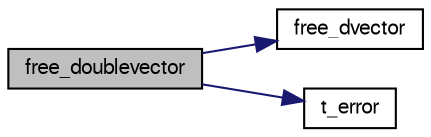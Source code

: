 digraph "free_doublevector"
{
  bgcolor="transparent";
  edge [fontname="FreeSans",fontsize="10",labelfontname="FreeSans",labelfontsize="10"];
  node [fontname="FreeSans",fontsize="10",shape=record];
  rankdir="LR";
  Node1 [label="free_doublevector",height=0.2,width=0.4,color="black", fillcolor="grey75", style="filled" fontcolor="black"];
  Node1 -> Node2 [color="midnightblue",fontsize="10",style="solid"];
  Node2 [label="free_dvector",height=0.2,width=0.4,color="black",URL="$alloc_8c.html#a3f159bec2c468d142a1ce6f3158332b5"];
  Node1 -> Node3 [color="midnightblue",fontsize="10",style="solid"];
  Node3 [label="t_error",height=0.2,width=0.4,color="black",URL="$error_8c.html#af79ef7c6656ef0f3d2786e2b09c1755f"];
}

